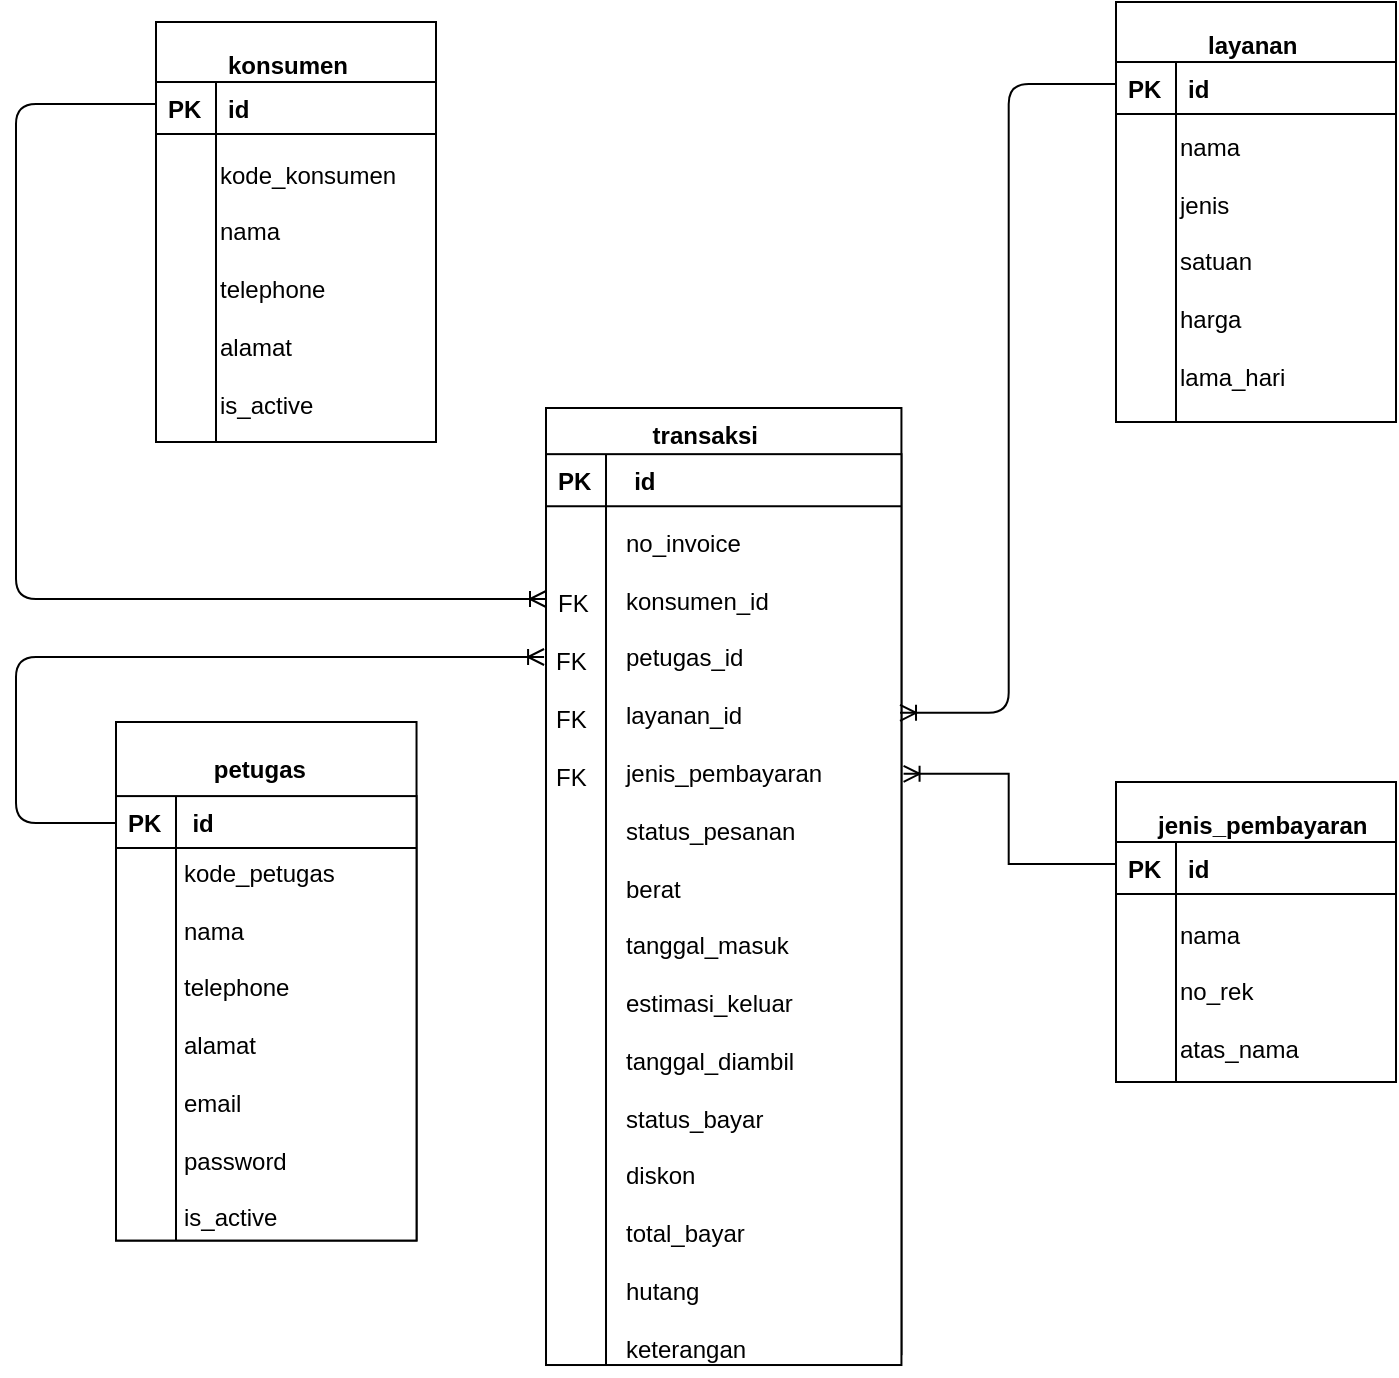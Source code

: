 <mxfile version="21.0.2" type="github">
  <diagram id="C5RBs43oDa-KdzZeNtuy" name="Page-1">
    <mxGraphModel dx="833" dy="518" grid="1" gridSize="10" guides="1" tooltips="1" connect="1" arrows="1" fold="1" page="1" pageScale="1" pageWidth="827" pageHeight="1169" math="0" shadow="0">
      <root>
        <mxCell id="WIyWlLk6GJQsqaUBKTNV-0" />
        <mxCell id="WIyWlLk6GJQsqaUBKTNV-1" parent="WIyWlLk6GJQsqaUBKTNV-0" />
        <mxCell id="DR8zb9UEi-75itsZVS1p-14" value="" style="group" parent="WIyWlLk6GJQsqaUBKTNV-1" vertex="1" connectable="0">
          <mxGeometry x="130" y="150" width="140" height="210" as="geometry" />
        </mxCell>
        <mxCell id="DR8zb9UEi-75itsZVS1p-11" value="" style="rounded=0;whiteSpace=wrap;html=1;movable=1;resizable=1;rotatable=1;deletable=1;editable=1;locked=0;connectable=1;" parent="DR8zb9UEi-75itsZVS1p-14" vertex="1">
          <mxGeometry width="140" height="210" as="geometry" />
        </mxCell>
        <mxCell id="DR8zb9UEi-75itsZVS1p-10" value="" style="shape=internalStorage;whiteSpace=wrap;html=1;backgroundOutline=1;movable=1;resizable=1;rotatable=1;deletable=1;editable=1;locked=0;connectable=1;dx=30;dy=26;" parent="DR8zb9UEi-75itsZVS1p-14" vertex="1">
          <mxGeometry y="30.004" width="140" height="179.996" as="geometry" />
        </mxCell>
        <mxCell id="zkfFHV4jXpPFQw0GAbJ--1" value="PK" style="text;align=left;verticalAlign=top;spacingLeft=4;spacingRight=4;overflow=hidden;rotatable=0;points=[[0,0.5],[1,0.5]];portConstraint=eastwest;fontStyle=1" parent="DR8zb9UEi-75itsZVS1p-14" vertex="1">
          <mxGeometry y="30.004" width="30" height="21.875" as="geometry" />
        </mxCell>
        <mxCell id="DR8zb9UEi-75itsZVS1p-15" value="konsumen" style="text;align=left;verticalAlign=top;spacingLeft=4;spacingRight=4;overflow=hidden;rotatable=0;points=[[0,0.5],[1,0.5]];portConstraint=eastwest;fontStyle=1" parent="DR8zb9UEi-75itsZVS1p-14" vertex="1">
          <mxGeometry x="30" y="8.129" width="80" height="21.875" as="geometry" />
        </mxCell>
        <mxCell id="DR8zb9UEi-75itsZVS1p-16" value="id" style="text;align=left;verticalAlign=top;spacingLeft=4;spacingRight=4;overflow=hidden;rotatable=0;points=[[0,0.5],[1,0.5]];portConstraint=eastwest;fontStyle=1" parent="DR8zb9UEi-75itsZVS1p-14" vertex="1">
          <mxGeometry x="30" y="30.004" width="80" height="21.875" as="geometry" />
        </mxCell>
        <mxCell id="DR8zb9UEi-75itsZVS1p-17" value="kode_konsumen&lt;br&gt;&lt;br&gt;nama&lt;br&gt;&lt;br&gt;telephone&lt;br&gt;&lt;br&gt;alamat&lt;br&gt;&lt;br&gt;is_active&lt;br&gt;&lt;div style=&quot;&quot;&gt;&lt;br&gt;&lt;/div&gt;" style="text;html=1;align=left;verticalAlign=middle;resizable=0;points=[];autosize=1;strokeColor=none;fillColor=none;" parent="DR8zb9UEi-75itsZVS1p-14" vertex="1">
          <mxGeometry x="30" y="61.25" width="110" height="160" as="geometry" />
        </mxCell>
        <mxCell id="DR8zb9UEi-75itsZVS1p-33" value="" style="group" parent="WIyWlLk6GJQsqaUBKTNV-1" vertex="1" connectable="0">
          <mxGeometry x="610" y="140" width="140" height="210" as="geometry" />
        </mxCell>
        <mxCell id="DR8zb9UEi-75itsZVS1p-34" value="" style="rounded=0;whiteSpace=wrap;html=1;movable=1;resizable=1;rotatable=1;deletable=1;editable=1;locked=0;connectable=1;" parent="DR8zb9UEi-75itsZVS1p-33" vertex="1">
          <mxGeometry width="140" height="210" as="geometry" />
        </mxCell>
        <mxCell id="DR8zb9UEi-75itsZVS1p-35" value="" style="shape=internalStorage;whiteSpace=wrap;html=1;backgroundOutline=1;movable=1;resizable=1;rotatable=1;deletable=1;editable=1;locked=0;connectable=1;dx=30;dy=26;align=left;" parent="DR8zb9UEi-75itsZVS1p-33" vertex="1">
          <mxGeometry y="30.004" width="140" height="179.996" as="geometry" />
        </mxCell>
        <mxCell id="DR8zb9UEi-75itsZVS1p-36" value="PK" style="text;align=left;verticalAlign=top;spacingLeft=4;spacingRight=4;overflow=hidden;rotatable=0;points=[[0,0.5],[1,0.5]];portConstraint=eastwest;fontStyle=1" parent="DR8zb9UEi-75itsZVS1p-33" vertex="1">
          <mxGeometry y="30.004" width="30" height="21.875" as="geometry" />
        </mxCell>
        <mxCell id="DR8zb9UEi-75itsZVS1p-37" value="layanan" style="text;align=left;verticalAlign=top;spacingLeft=4;spacingRight=4;overflow=hidden;rotatable=0;points=[[0,0.5],[1,0.5]];portConstraint=eastwest;fontStyle=1" parent="DR8zb9UEi-75itsZVS1p-33" vertex="1">
          <mxGeometry x="40" y="8.129" width="80" height="21.875" as="geometry" />
        </mxCell>
        <mxCell id="DR8zb9UEi-75itsZVS1p-38" value="id" style="text;align=left;verticalAlign=top;spacingLeft=4;spacingRight=4;overflow=hidden;rotatable=0;points=[[0,0.5],[1,0.5]];portConstraint=eastwest;fontStyle=1" parent="DR8zb9UEi-75itsZVS1p-33" vertex="1">
          <mxGeometry x="30" y="30.004" width="80" height="21.875" as="geometry" />
        </mxCell>
        <mxCell id="DR8zb9UEi-75itsZVS1p-40" value="nama&lt;br&gt;&lt;br&gt;jenis&lt;br&gt;&lt;br&gt;satuan&lt;br&gt;&lt;br&gt;harga&lt;br&gt;&lt;br&gt;lama_hari&lt;br&gt;" style="text;html=1;align=left;verticalAlign=middle;resizable=0;points=[];autosize=1;strokeColor=none;fillColor=none;" parent="DR8zb9UEi-75itsZVS1p-33" vertex="1">
          <mxGeometry x="30" y="60" width="80" height="140" as="geometry" />
        </mxCell>
        <mxCell id="DR8zb9UEi-75itsZVS1p-41" value="" style="group" parent="WIyWlLk6GJQsqaUBKTNV-1" vertex="1" connectable="0">
          <mxGeometry x="610" y="530" width="140" height="210" as="geometry" />
        </mxCell>
        <mxCell id="DR8zb9UEi-75itsZVS1p-42" value="" style="rounded=0;whiteSpace=wrap;html=1;movable=1;resizable=1;rotatable=1;deletable=1;editable=1;locked=0;connectable=1;" parent="DR8zb9UEi-75itsZVS1p-41" vertex="1">
          <mxGeometry width="140" height="150" as="geometry" />
        </mxCell>
        <mxCell id="DR8zb9UEi-75itsZVS1p-43" value="" style="shape=internalStorage;whiteSpace=wrap;html=1;backgroundOutline=1;movable=1;resizable=1;rotatable=1;deletable=1;editable=1;locked=0;connectable=1;dx=30;dy=26;align=left;" parent="DR8zb9UEi-75itsZVS1p-41" vertex="1">
          <mxGeometry y="30" width="140" height="120" as="geometry" />
        </mxCell>
        <mxCell id="DR8zb9UEi-75itsZVS1p-44" value="PK" style="text;align=left;verticalAlign=top;spacingLeft=4;spacingRight=4;overflow=hidden;rotatable=0;points=[[0,0.5],[1,0.5]];portConstraint=eastwest;fontStyle=1" parent="DR8zb9UEi-75itsZVS1p-41" vertex="1">
          <mxGeometry y="30.004" width="30" height="21.875" as="geometry" />
        </mxCell>
        <mxCell id="DR8zb9UEi-75itsZVS1p-45" value="jenis_pembayaran" style="text;align=left;verticalAlign=top;spacingLeft=4;spacingRight=4;overflow=hidden;rotatable=0;points=[[0,0.5],[1,0.5]];portConstraint=eastwest;fontStyle=1" parent="DR8zb9UEi-75itsZVS1p-41" vertex="1">
          <mxGeometry x="15" y="8.13" width="115" height="21.87" as="geometry" />
        </mxCell>
        <mxCell id="DR8zb9UEi-75itsZVS1p-46" value="id" style="text;align=left;verticalAlign=top;spacingLeft=4;spacingRight=4;overflow=hidden;rotatable=0;points=[[0,0.5],[1,0.5]];portConstraint=eastwest;fontStyle=1" parent="DR8zb9UEi-75itsZVS1p-41" vertex="1">
          <mxGeometry x="30" y="30.004" width="80" height="21.875" as="geometry" />
        </mxCell>
        <mxCell id="DR8zb9UEi-75itsZVS1p-47" value="nama&lt;br&gt;&lt;br&gt;no_rek&lt;br&gt;&lt;br&gt;atas_nama" style="text;html=1;align=left;verticalAlign=middle;resizable=0;points=[];autosize=1;strokeColor=none;fillColor=none;" parent="DR8zb9UEi-75itsZVS1p-41" vertex="1">
          <mxGeometry x="30" y="60" width="80" height="90" as="geometry" />
        </mxCell>
        <mxCell id="DR8zb9UEi-75itsZVS1p-48" value="" style="group" parent="WIyWlLk6GJQsqaUBKTNV-1" vertex="1" connectable="0">
          <mxGeometry x="110" y="500" width="150.267" height="270" as="geometry" />
        </mxCell>
        <mxCell id="DR8zb9UEi-75itsZVS1p-26" value="" style="rounded=0;whiteSpace=wrap;html=1;movable=1;resizable=1;rotatable=1;deletable=1;editable=1;locked=0;connectable=1;" parent="DR8zb9UEi-75itsZVS1p-48" vertex="1">
          <mxGeometry width="150.267" height="259.272" as="geometry" />
        </mxCell>
        <mxCell id="DR8zb9UEi-75itsZVS1p-29" value="petugas" style="text;align=left;verticalAlign=top;spacingLeft=4;spacingRight=4;overflow=hidden;rotatable=0;points=[[0,0.5],[1,0.5]];portConstraint=eastwest;fontStyle=1" parent="DR8zb9UEi-75itsZVS1p-48" vertex="1">
          <mxGeometry x="42.933" y="10.04" width="85.867" height="19.96" as="geometry" />
        </mxCell>
        <mxCell id="DR8zb9UEi-75itsZVS1p-32" value="" style="group" parent="DR8zb9UEi-75itsZVS1p-48" vertex="1" connectable="0">
          <mxGeometry y="37.043" width="150.267" height="232.957" as="geometry" />
        </mxCell>
        <mxCell id="DR8zb9UEi-75itsZVS1p-27" value="" style="shape=internalStorage;whiteSpace=wrap;html=1;backgroundOutline=1;movable=1;resizable=1;rotatable=1;deletable=1;editable=1;locked=0;connectable=1;dx=30;dy=26;" parent="DR8zb9UEi-75itsZVS1p-32" vertex="1">
          <mxGeometry y="2.091e-14" width="150.267" height="222.228" as="geometry" />
        </mxCell>
        <mxCell id="DR8zb9UEi-75itsZVS1p-28" value="PK" style="text;align=left;verticalAlign=top;spacingLeft=4;spacingRight=4;overflow=hidden;rotatable=0;points=[[0,0.5],[1,0.5]];portConstraint=eastwest;fontStyle=1" parent="DR8zb9UEi-75itsZVS1p-32" vertex="1">
          <mxGeometry width="32.2" height="27.007" as="geometry" />
        </mxCell>
        <mxCell id="DR8zb9UEi-75itsZVS1p-30" value="id" style="text;align=left;verticalAlign=top;spacingLeft=4;spacingRight=4;overflow=hidden;rotatable=0;points=[[0,0.5],[1,0.5]];portConstraint=eastwest;fontStyle=1" parent="DR8zb9UEi-75itsZVS1p-32" vertex="1">
          <mxGeometry x="32.2" y="1.394e-14" width="85.867" height="27.007" as="geometry" />
        </mxCell>
        <mxCell id="DR8zb9UEi-75itsZVS1p-31" value="kode_petugas&lt;br&gt;&lt;br&gt;nama&lt;br&gt;&lt;br&gt;telephone&lt;br&gt;&lt;br&gt;alamat&lt;br&gt;&lt;br&gt;email&lt;br&gt;&lt;br&gt;password&lt;br&gt;&lt;br&gt;is_active&lt;br&gt;&lt;div style=&quot;&quot;&gt;&lt;br&gt;&lt;/div&gt;" style="text;html=1;align=left;verticalAlign=middle;resizable=0;points=[];autosize=1;strokeColor=none;fillColor=none;" parent="DR8zb9UEi-75itsZVS1p-32" vertex="1">
          <mxGeometry x="32.2" y="27.003" width="100" height="210" as="geometry" />
        </mxCell>
        <mxCell id="DR8zb9UEi-75itsZVS1p-60" value="" style="group" parent="WIyWlLk6GJQsqaUBKTNV-1" vertex="1" connectable="0">
          <mxGeometry x="325" y="342.999" width="177.721" height="483.837" as="geometry" />
        </mxCell>
        <mxCell id="DR8zb9UEi-75itsZVS1p-51" value="" style="rounded=0;whiteSpace=wrap;html=1;movable=1;resizable=1;rotatable=1;deletable=1;editable=1;locked=0;connectable=1;" parent="DR8zb9UEi-75itsZVS1p-60" vertex="1">
          <mxGeometry y="0.001" width="177.72" height="473.08" as="geometry" />
        </mxCell>
        <mxCell id="DR8zb9UEi-75itsZVS1p-54" value="" style="shape=internalStorage;whiteSpace=wrap;html=1;backgroundOutline=1;movable=1;resizable=1;rotatable=1;deletable=1;editable=1;locked=0;connectable=1;dx=30;dy=26;" parent="DR8zb9UEi-75itsZVS1p-60" vertex="1">
          <mxGeometry x="0.004" y="23.081" width="177.717" height="455.43" as="geometry" />
        </mxCell>
        <mxCell id="DR8zb9UEi-75itsZVS1p-55" value="PK" style="text;align=left;verticalAlign=top;spacingLeft=4;spacingRight=4;overflow=hidden;rotatable=0;points=[[0,0.5],[1,0.5]];portConstraint=eastwest;fontStyle=1" parent="DR8zb9UEi-75itsZVS1p-60" vertex="1">
          <mxGeometry y="23.082" width="38.081" height="30.754" as="geometry" />
        </mxCell>
        <mxCell id="DR8zb9UEi-75itsZVS1p-56" value="id" style="text;align=left;verticalAlign=top;spacingLeft=4;spacingRight=4;overflow=hidden;rotatable=0;points=[[0,0.5],[1,0.5]];portConstraint=eastwest;fontStyle=1" parent="DR8zb9UEi-75itsZVS1p-60" vertex="1">
          <mxGeometry x="38.081" y="23.082" width="101.551" height="30.754" as="geometry" />
        </mxCell>
        <mxCell id="DR8zb9UEi-75itsZVS1p-57" value="no_invoice&lt;br&gt;&lt;br&gt;konsumen_id&lt;br&gt;&lt;br&gt;petugas_id&lt;br&gt;&lt;br&gt;layanan_id&lt;br&gt;&lt;br&gt;jenis_pembayaran&lt;br&gt;&lt;br&gt;status_pesanan&lt;br&gt;&lt;br&gt;berat&lt;br&gt;&lt;div style=&quot;&quot;&gt;&lt;br&gt;&lt;/div&gt;&lt;div style=&quot;&quot;&gt;tanggal_masuk&lt;/div&gt;&lt;div style=&quot;&quot;&gt;&lt;br&gt;&lt;/div&gt;&lt;div style=&quot;&quot;&gt;estimasi_keluar&lt;/div&gt;&lt;div style=&quot;&quot;&gt;&lt;br&gt;&lt;/div&gt;&lt;div style=&quot;&quot;&gt;tanggal_diambil&lt;/div&gt;&lt;div style=&quot;&quot;&gt;&lt;br&gt;&lt;/div&gt;&lt;div style=&quot;&quot;&gt;status_bayar&lt;/div&gt;&lt;div style=&quot;&quot;&gt;&lt;br&gt;&lt;/div&gt;&lt;div style=&quot;&quot;&gt;diskon&lt;/div&gt;&lt;div style=&quot;&quot;&gt;&lt;br&gt;&lt;/div&gt;&lt;div style=&quot;&quot;&gt;total_bayar&lt;/div&gt;&lt;div style=&quot;&quot;&gt;&lt;br&gt;&lt;/div&gt;&lt;div style=&quot;&quot;&gt;hutang&lt;/div&gt;&lt;div style=&quot;&quot;&gt;&lt;br&gt;&lt;/div&gt;&lt;div style=&quot;&quot;&gt;keterangan&lt;/div&gt;" style="text;html=1;align=left;verticalAlign=middle;resizable=0;points=[];autosize=1;strokeColor=none;fillColor=none;" parent="DR8zb9UEi-75itsZVS1p-60" vertex="1">
          <mxGeometry x="38.081" y="53.837" width="120" height="430" as="geometry" />
        </mxCell>
        <mxCell id="DR8zb9UEi-75itsZVS1p-52" value="transaksi" style="text;align=left;verticalAlign=top;spacingLeft=4;spacingRight=4;overflow=hidden;rotatable=0;points=[[0,0.5],[1,0.5]];portConstraint=eastwest;fontStyle=1" parent="DR8zb9UEi-75itsZVS1p-60" vertex="1">
          <mxGeometry x="47.306" width="101.551" height="23.079" as="geometry" />
        </mxCell>
        <mxCell id="DR8zb9UEi-75itsZVS1p-62" value="FK" style="text;align=left;verticalAlign=top;spacingLeft=4;spacingRight=4;overflow=hidden;rotatable=0;points=[[0,0.5],[1,0.5]];portConstraint=eastwest;fontStyle=0" parent="DR8zb9UEi-75itsZVS1p-60" vertex="1">
          <mxGeometry y="84" width="30" height="23" as="geometry" />
        </mxCell>
        <mxCell id="DR8zb9UEi-75itsZVS1p-63" value="FK" style="text;align=left;verticalAlign=top;spacingLeft=4;spacingRight=4;overflow=hidden;rotatable=0;points=[[0,0.5],[1,0.5]];portConstraint=eastwest;fontStyle=0" parent="DR8zb9UEi-75itsZVS1p-60" vertex="1">
          <mxGeometry x="-0.96" y="113" width="30" height="23" as="geometry" />
        </mxCell>
        <mxCell id="DR8zb9UEi-75itsZVS1p-64" value="FK" style="text;align=left;verticalAlign=top;spacingLeft=4;spacingRight=4;overflow=hidden;rotatable=0;points=[[0,0.5],[1,0.5]];portConstraint=eastwest;fontStyle=0" parent="DR8zb9UEi-75itsZVS1p-60" vertex="1">
          <mxGeometry x="-0.96" y="142" width="30" height="23" as="geometry" />
        </mxCell>
        <mxCell id="DR8zb9UEi-75itsZVS1p-65" value="FK" style="text;align=left;verticalAlign=top;spacingLeft=4;spacingRight=4;overflow=hidden;rotatable=0;points=[[0,0.5],[1,0.5]];portConstraint=eastwest;fontStyle=0" parent="DR8zb9UEi-75itsZVS1p-60" vertex="1">
          <mxGeometry x="-0.96" y="171" width="30" height="23" as="geometry" />
        </mxCell>
        <mxCell id="DR8zb9UEi-75itsZVS1p-67" style="edgeStyle=orthogonalEdgeStyle;rounded=1;orthogonalLoop=1;jettySize=auto;html=1;entryX=0;entryY=0.5;entryDx=0;entryDy=0;endArrow=ERoneToMany;endFill=0;" parent="WIyWlLk6GJQsqaUBKTNV-1" source="zkfFHV4jXpPFQw0GAbJ--1" target="DR8zb9UEi-75itsZVS1p-62" edge="1">
          <mxGeometry relative="1" as="geometry">
            <mxPoint x="50" y="470" as="targetPoint" />
            <Array as="points">
              <mxPoint x="60" y="191" />
              <mxPoint x="60" y="439" />
            </Array>
          </mxGeometry>
        </mxCell>
        <mxCell id="DR8zb9UEi-75itsZVS1p-69" style="edgeStyle=orthogonalEdgeStyle;rounded=1;orthogonalLoop=1;jettySize=auto;html=1;entryX=0;entryY=0.5;entryDx=0;entryDy=0;endArrow=ERoneToMany;endFill=0;" parent="WIyWlLk6GJQsqaUBKTNV-1" source="DR8zb9UEi-75itsZVS1p-28" target="DR8zb9UEi-75itsZVS1p-63" edge="1">
          <mxGeometry relative="1" as="geometry">
            <Array as="points">
              <mxPoint x="60" y="551" />
              <mxPoint x="60" y="467" />
            </Array>
          </mxGeometry>
        </mxCell>
        <mxCell id="DR8zb9UEi-75itsZVS1p-70" style="edgeStyle=orthogonalEdgeStyle;rounded=1;orthogonalLoop=1;jettySize=auto;html=1;entryX=0.996;entryY=0.284;entryDx=0;entryDy=0;entryPerimeter=0;endArrow=ERoneToMany;endFill=0;" parent="WIyWlLk6GJQsqaUBKTNV-1" source="DR8zb9UEi-75itsZVS1p-36" target="DR8zb9UEi-75itsZVS1p-54" edge="1">
          <mxGeometry relative="1" as="geometry" />
        </mxCell>
        <mxCell id="DR8zb9UEi-75itsZVS1p-71" style="edgeStyle=orthogonalEdgeStyle;rounded=0;orthogonalLoop=1;jettySize=auto;html=1;entryX=1.006;entryY=0.351;entryDx=0;entryDy=0;entryPerimeter=0;endArrow=ERoneToMany;endFill=0;" parent="WIyWlLk6GJQsqaUBKTNV-1" source="DR8zb9UEi-75itsZVS1p-44" target="DR8zb9UEi-75itsZVS1p-54" edge="1">
          <mxGeometry relative="1" as="geometry" />
        </mxCell>
      </root>
    </mxGraphModel>
  </diagram>
</mxfile>
